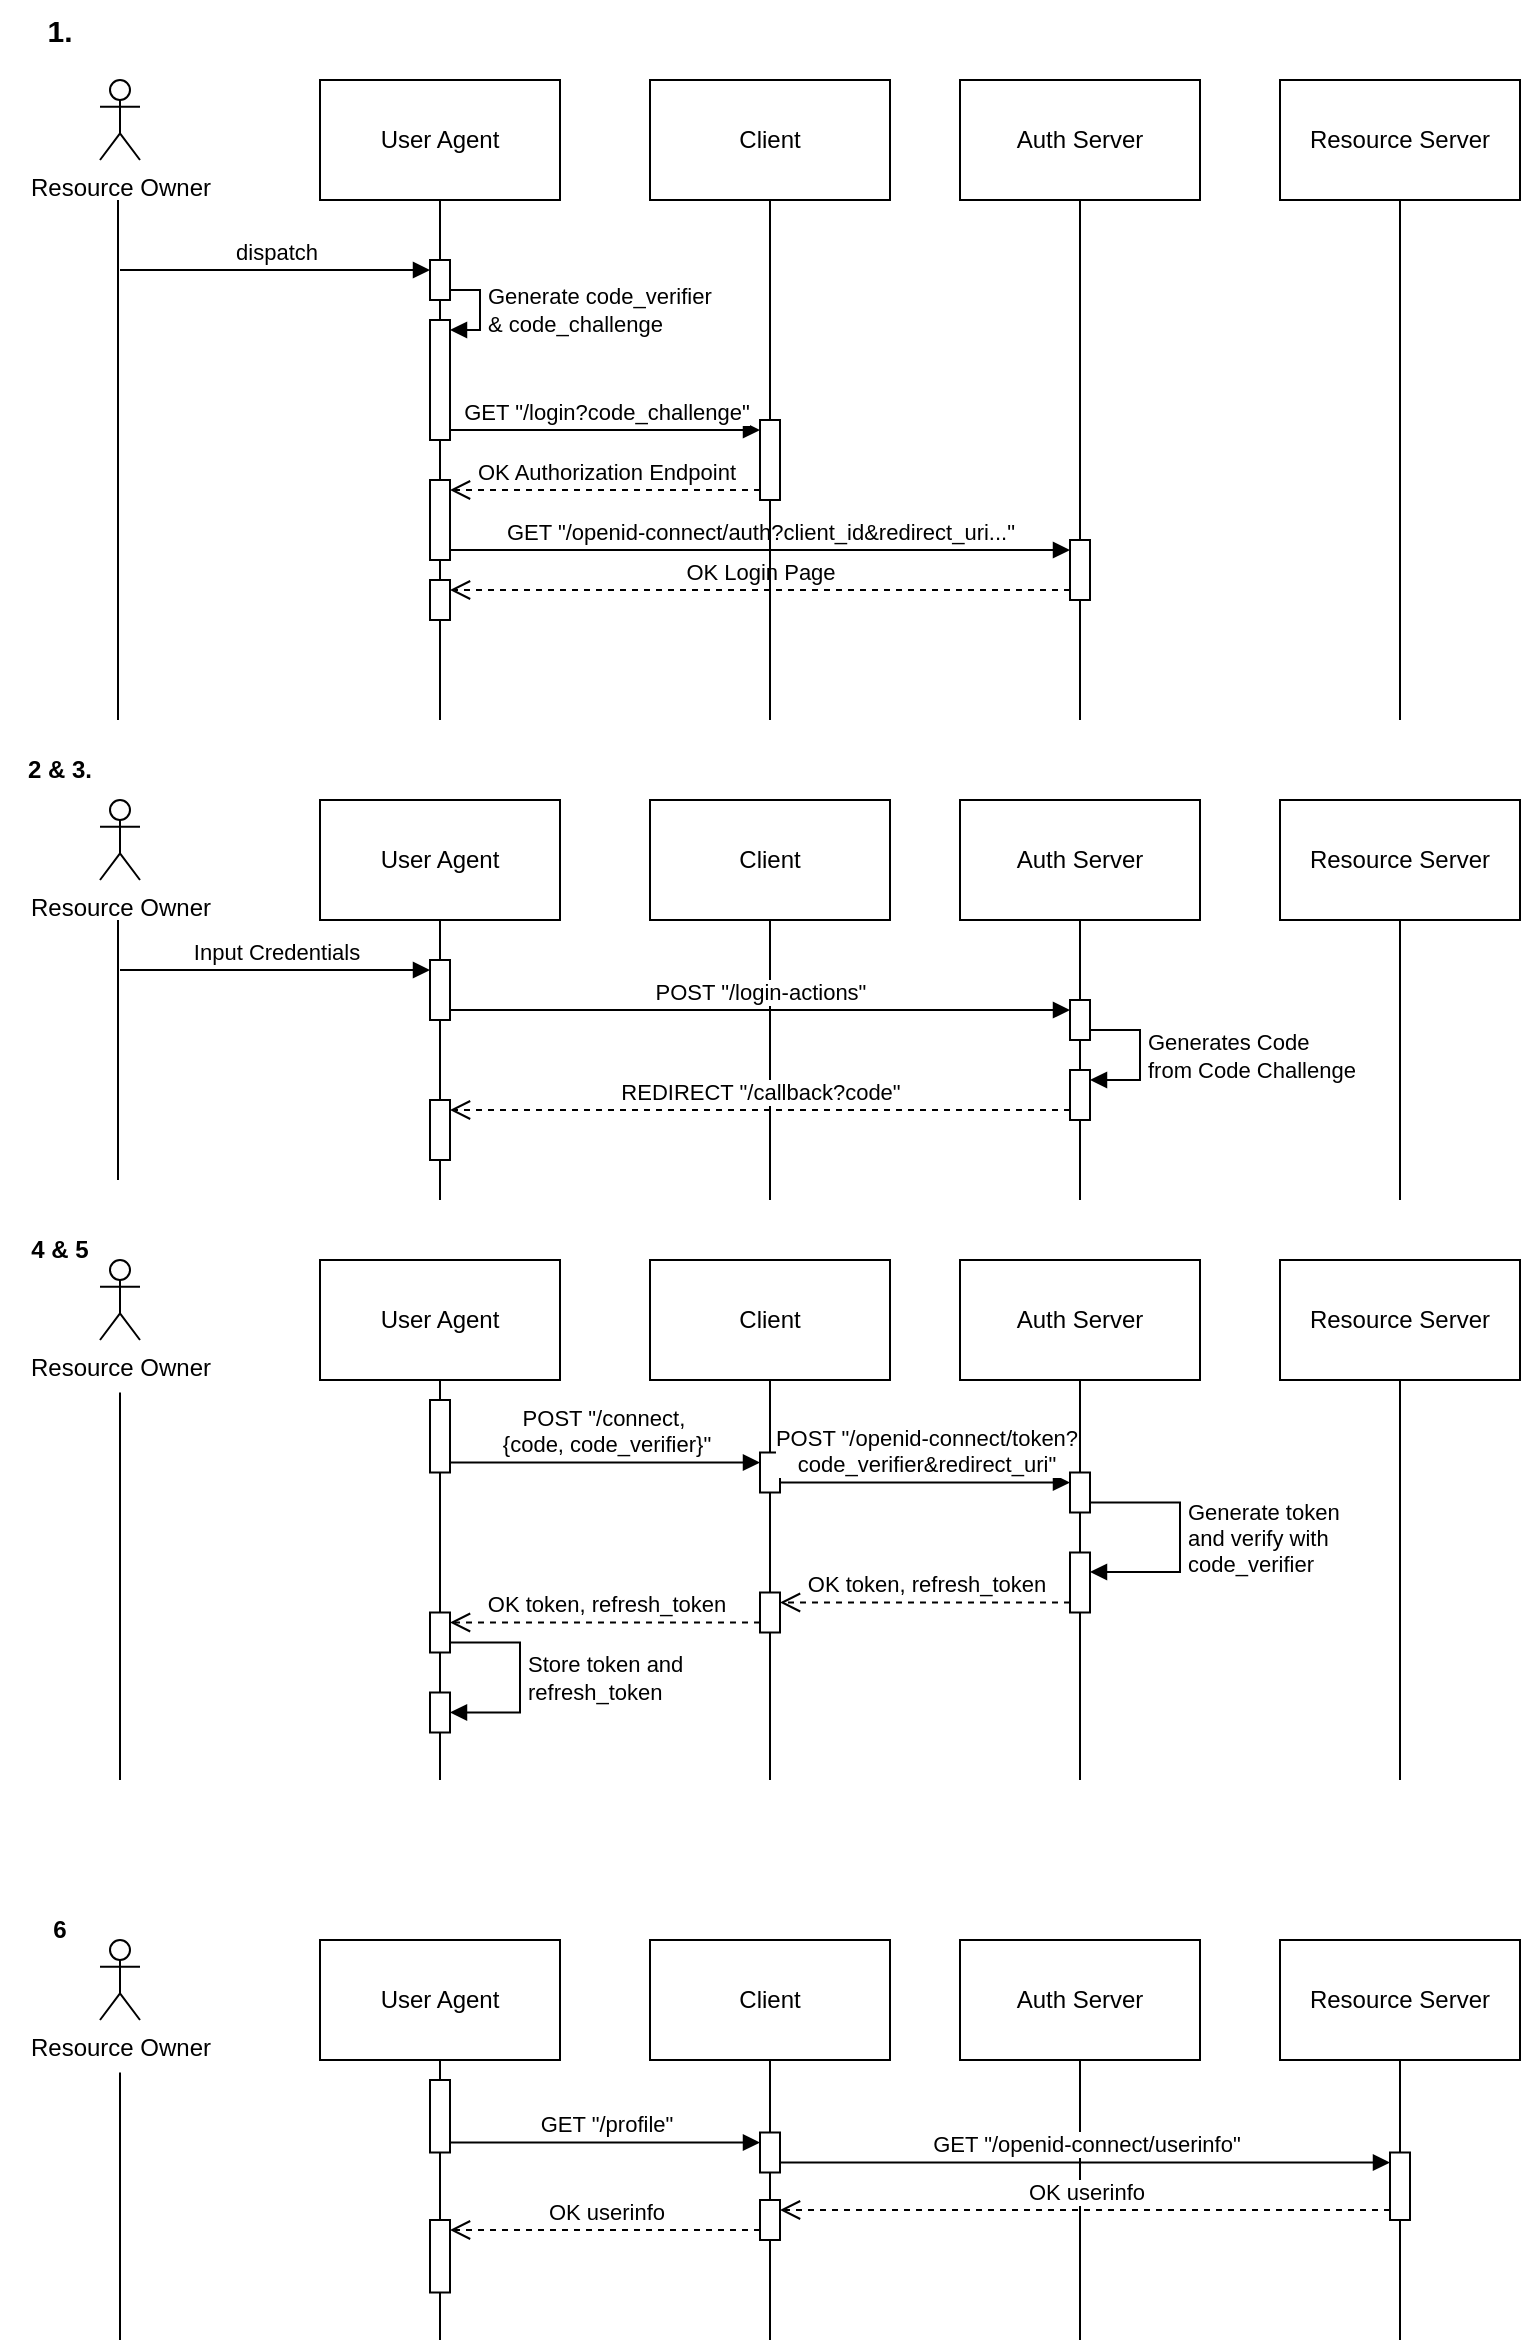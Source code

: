 <mxfile version="24.6.4" type="device">
  <diagram name="Page-1" id="4U2lWu9b1NIufgimmCVh">
    <mxGraphModel dx="454" dy="711" grid="1" gridSize="10" guides="1" tooltips="1" connect="1" arrows="1" fold="1" page="1" pageScale="1" pageWidth="850" pageHeight="1100" math="0" shadow="0">
      <root>
        <mxCell id="0" />
        <mxCell id="1" parent="0" />
        <mxCell id="hHbTxy1jI1l-UyztQn6d-1" value="User Agent" style="rounded=0;whiteSpace=wrap;html=1;" vertex="1" parent="1">
          <mxGeometry x="1040" y="160" width="120" height="60" as="geometry" />
        </mxCell>
        <mxCell id="hHbTxy1jI1l-UyztQn6d-2" value="Client" style="rounded=0;whiteSpace=wrap;html=1;" vertex="1" parent="1">
          <mxGeometry x="1205" y="160" width="120" height="60" as="geometry" />
        </mxCell>
        <mxCell id="hHbTxy1jI1l-UyztQn6d-3" value="Auth Server" style="rounded=0;whiteSpace=wrap;html=1;" vertex="1" parent="1">
          <mxGeometry x="1360" y="160" width="120" height="60" as="geometry" />
        </mxCell>
        <mxCell id="hHbTxy1jI1l-UyztQn6d-4" value="Resource Server" style="rounded=0;whiteSpace=wrap;html=1;" vertex="1" parent="1">
          <mxGeometry x="1520" y="160" width="120" height="60" as="geometry" />
        </mxCell>
        <mxCell id="hHbTxy1jI1l-UyztQn6d-6" value="Resource Owner" style="shape=umlActor;verticalLabelPosition=bottom;verticalAlign=top;html=1;outlineConnect=0;" vertex="1" parent="1">
          <mxGeometry x="930" y="160" width="20" height="40" as="geometry" />
        </mxCell>
        <mxCell id="hHbTxy1jI1l-UyztQn6d-10" style="rounded=0;orthogonalLoop=1;jettySize=auto;html=1;endArrow=none;endFill=0;" edge="1" parent="1">
          <mxGeometry relative="1" as="geometry">
            <mxPoint x="939" y="480" as="targetPoint" />
            <mxPoint x="939" y="220" as="sourcePoint" />
          </mxGeometry>
        </mxCell>
        <mxCell id="hHbTxy1jI1l-UyztQn6d-11" style="rounded=0;orthogonalLoop=1;jettySize=auto;html=1;endArrow=none;endFill=0;" edge="1" parent="1" source="hHbTxy1jI1l-UyztQn6d-46">
          <mxGeometry relative="1" as="geometry">
            <mxPoint x="1100" y="480" as="targetPoint" />
            <mxPoint x="1100" y="680" as="sourcePoint" />
          </mxGeometry>
        </mxCell>
        <mxCell id="hHbTxy1jI1l-UyztQn6d-14" style="rounded=0;orthogonalLoop=1;jettySize=auto;html=1;endArrow=none;endFill=0;exitX=0.5;exitY=1;exitDx=0;exitDy=0;" edge="1" parent="1" source="hHbTxy1jI1l-UyztQn6d-4">
          <mxGeometry relative="1" as="geometry">
            <mxPoint x="1580" y="480" as="targetPoint" />
            <mxPoint x="1579.38" y="240" as="sourcePoint" />
          </mxGeometry>
        </mxCell>
        <mxCell id="hHbTxy1jI1l-UyztQn6d-16" value="dispatch" style="html=1;verticalAlign=bottom;endArrow=block;curved=0;rounded=0;entryX=0;entryY=0;entryDx=0;entryDy=5;" edge="1" target="hHbTxy1jI1l-UyztQn6d-15" parent="1">
          <mxGeometry relative="1" as="geometry">
            <mxPoint x="940" y="255" as="sourcePoint" />
          </mxGeometry>
        </mxCell>
        <mxCell id="hHbTxy1jI1l-UyztQn6d-19" value="" style="rounded=0;orthogonalLoop=1;jettySize=auto;html=1;endArrow=none;endFill=0;exitX=0.5;exitY=1;exitDx=0;exitDy=0;" edge="1" parent="1" source="hHbTxy1jI1l-UyztQn6d-1" target="hHbTxy1jI1l-UyztQn6d-15">
          <mxGeometry relative="1" as="geometry">
            <mxPoint x="1099.38" y="850" as="targetPoint" />
            <mxPoint x="1100" y="220" as="sourcePoint" />
          </mxGeometry>
        </mxCell>
        <mxCell id="hHbTxy1jI1l-UyztQn6d-15" value="" style="html=1;points=[[0,0,0,0,5],[0,1,0,0,-5],[1,0,0,0,5],[1,1,0,0,-5]];perimeter=orthogonalPerimeter;outlineConnect=0;targetShapes=umlLifeline;portConstraint=eastwest;newEdgeStyle={&quot;curved&quot;:0,&quot;rounded&quot;:0};" vertex="1" parent="1">
          <mxGeometry x="1095" y="250" width="10" height="20" as="geometry" />
        </mxCell>
        <mxCell id="hHbTxy1jI1l-UyztQn6d-24" value="&lt;div&gt;Generate code_verifier&amp;nbsp;&lt;/div&gt;&lt;div&gt;&amp;amp; code_challenge&lt;br&gt;&lt;/div&gt;" style="html=1;align=left;spacingLeft=2;endArrow=block;rounded=0;edgeStyle=orthogonalEdgeStyle;curved=0;rounded=0;exitX=1;exitY=1;exitDx=0;exitDy=-5;exitPerimeter=0;entryX=1;entryY=0;entryDx=0;entryDy=5;entryPerimeter=0;" edge="1" target="hHbTxy1jI1l-UyztQn6d-23" parent="1" source="hHbTxy1jI1l-UyztQn6d-15">
          <mxGeometry relative="1" as="geometry">
            <mxPoint x="1100" y="280" as="sourcePoint" />
            <Array as="points">
              <mxPoint x="1120" y="265" />
              <mxPoint x="1120" y="285" />
            </Array>
          </mxGeometry>
        </mxCell>
        <mxCell id="hHbTxy1jI1l-UyztQn6d-25" value="" style="rounded=0;orthogonalLoop=1;jettySize=auto;html=1;endArrow=none;endFill=0;exitX=0.5;exitY=1;exitDx=0;exitDy=0;" edge="1" parent="1" source="hHbTxy1jI1l-UyztQn6d-15" target="hHbTxy1jI1l-UyztQn6d-23">
          <mxGeometry relative="1" as="geometry">
            <mxPoint x="1099.38" y="850" as="targetPoint" />
            <mxPoint x="1100" y="270" as="sourcePoint" />
          </mxGeometry>
        </mxCell>
        <mxCell id="hHbTxy1jI1l-UyztQn6d-23" value="" style="html=1;points=[[0,0,0,0,5],[0,1,0,0,-5],[1,0,0,0,5],[1,1,0,0,-5]];perimeter=orthogonalPerimeter;outlineConnect=0;targetShapes=umlLifeline;portConstraint=eastwest;newEdgeStyle={&quot;curved&quot;:0,&quot;rounded&quot;:0};" vertex="1" parent="1">
          <mxGeometry x="1095" y="280" width="10" height="60" as="geometry" />
        </mxCell>
        <mxCell id="hHbTxy1jI1l-UyztQn6d-27" value="GET &quot;/login?code_challenge&quot;" style="html=1;verticalAlign=bottom;endArrow=block;curved=0;rounded=0;entryX=0;entryY=0;entryDx=0;entryDy=5;" edge="1" target="hHbTxy1jI1l-UyztQn6d-26" parent="1" source="hHbTxy1jI1l-UyztQn6d-23">
          <mxGeometry relative="1" as="geometry">
            <mxPoint x="1105" y="335" as="sourcePoint" />
          </mxGeometry>
        </mxCell>
        <mxCell id="hHbTxy1jI1l-UyztQn6d-28" value="OK Authorization Endpoint" style="html=1;verticalAlign=bottom;endArrow=open;dashed=1;endSize=8;curved=0;rounded=0;exitX=0;exitY=1;exitDx=0;exitDy=-5;entryX=1;entryY=0;entryDx=0;entryDy=5;entryPerimeter=0;exitPerimeter=0;" edge="1" source="hHbTxy1jI1l-UyztQn6d-26" parent="1" target="hHbTxy1jI1l-UyztQn6d-34">
          <mxGeometry relative="1" as="geometry">
            <mxPoint x="1105" y="370" as="targetPoint" />
            <mxPoint x="1260.0" y="370" as="sourcePoint" />
          </mxGeometry>
        </mxCell>
        <mxCell id="hHbTxy1jI1l-UyztQn6d-29" value="" style="rounded=0;orthogonalLoop=1;jettySize=auto;html=1;endArrow=none;endFill=0;exitX=0.5;exitY=1;exitDx=0;exitDy=0;" edge="1" parent="1" source="hHbTxy1jI1l-UyztQn6d-2" target="hHbTxy1jI1l-UyztQn6d-26">
          <mxGeometry relative="1" as="geometry">
            <mxPoint x="1264.38" y="850" as="targetPoint" />
            <mxPoint x="1265" y="220" as="sourcePoint" />
          </mxGeometry>
        </mxCell>
        <mxCell id="hHbTxy1jI1l-UyztQn6d-26" value="" style="html=1;points=[[0,0,0,0,5],[0,1,0,0,-5],[1,0,0,0,5],[1,1,0,0,-5]];perimeter=orthogonalPerimeter;outlineConnect=0;targetShapes=umlLifeline;portConstraint=eastwest;newEdgeStyle={&quot;curved&quot;:0,&quot;rounded&quot;:0};" vertex="1" parent="1">
          <mxGeometry x="1260" y="330" width="10" height="40" as="geometry" />
        </mxCell>
        <mxCell id="hHbTxy1jI1l-UyztQn6d-37" value="" style="rounded=0;orthogonalLoop=1;jettySize=auto;html=1;endArrow=none;endFill=0;exitX=0.5;exitY=1;exitDx=0;exitDy=0;" edge="1" parent="1" source="hHbTxy1jI1l-UyztQn6d-23" target="hHbTxy1jI1l-UyztQn6d-34">
          <mxGeometry relative="1" as="geometry">
            <mxPoint x="1099.38" y="850" as="targetPoint" />
            <mxPoint x="1100" y="320" as="sourcePoint" />
          </mxGeometry>
        </mxCell>
        <mxCell id="hHbTxy1jI1l-UyztQn6d-34" value="" style="html=1;points=[[0,0,0,0,5],[0,1,0,0,-5],[1,0,0,0,5],[1,1,0,0,-5]];perimeter=orthogonalPerimeter;outlineConnect=0;targetShapes=umlLifeline;portConstraint=eastwest;newEdgeStyle={&quot;curved&quot;:0,&quot;rounded&quot;:0};" vertex="1" parent="1">
          <mxGeometry x="1095" y="360" width="10" height="40" as="geometry" />
        </mxCell>
        <mxCell id="hHbTxy1jI1l-UyztQn6d-41" value="GET &quot;/openid-connect/auth?client_id&amp;amp;redirect_uri...&quot;" style="html=1;verticalAlign=bottom;endArrow=block;curved=0;rounded=0;entryX=0;entryY=0;entryDx=0;entryDy=5;exitX=1;exitY=1;exitDx=0;exitDy=-5;exitPerimeter=0;" edge="1" target="hHbTxy1jI1l-UyztQn6d-40" parent="1" source="hHbTxy1jI1l-UyztQn6d-34">
          <mxGeometry relative="1" as="geometry">
            <mxPoint x="1350" y="395" as="sourcePoint" />
          </mxGeometry>
        </mxCell>
        <mxCell id="hHbTxy1jI1l-UyztQn6d-42" value="OK Login Page" style="html=1;verticalAlign=bottom;endArrow=open;dashed=1;endSize=8;curved=0;rounded=0;exitX=0;exitY=1;exitDx=0;exitDy=-5;entryX=1;entryY=0;entryDx=0;entryDy=5;entryPerimeter=0;labelBorderColor=none;labelBackgroundColor=#FFFFFF;" edge="1" source="hHbTxy1jI1l-UyztQn6d-40" parent="1" target="hHbTxy1jI1l-UyztQn6d-46">
          <mxGeometry relative="1" as="geometry">
            <mxPoint x="1120" y="415" as="targetPoint" />
          </mxGeometry>
        </mxCell>
        <mxCell id="hHbTxy1jI1l-UyztQn6d-43" value="" style="rounded=0;orthogonalLoop=1;jettySize=auto;html=1;endArrow=none;endFill=0;exitX=0.5;exitY=1;exitDx=0;exitDy=0;" edge="1" parent="1" source="hHbTxy1jI1l-UyztQn6d-3" target="hHbTxy1jI1l-UyztQn6d-40">
          <mxGeometry relative="1" as="geometry">
            <mxPoint x="1419.38" y="850" as="targetPoint" />
            <mxPoint x="1420" y="220" as="sourcePoint" />
          </mxGeometry>
        </mxCell>
        <mxCell id="hHbTxy1jI1l-UyztQn6d-40" value="" style="html=1;points=[[0,0,0,0,5],[0,1,0,0,-5],[1,0,0,0,5],[1,1,0,0,-5]];perimeter=orthogonalPerimeter;outlineConnect=0;targetShapes=umlLifeline;portConstraint=eastwest;newEdgeStyle={&quot;curved&quot;:0,&quot;rounded&quot;:0};" vertex="1" parent="1">
          <mxGeometry x="1415" y="390" width="10" height="30" as="geometry" />
        </mxCell>
        <mxCell id="hHbTxy1jI1l-UyztQn6d-47" value="" style="rounded=0;orthogonalLoop=1;jettySize=auto;html=1;endArrow=none;endFill=0;exitX=0.5;exitY=1;exitDx=0;exitDy=0;" edge="1" parent="1" source="hHbTxy1jI1l-UyztQn6d-34" target="hHbTxy1jI1l-UyztQn6d-46">
          <mxGeometry relative="1" as="geometry">
            <mxPoint x="1099.38" y="850" as="targetPoint" />
            <mxPoint x="1100" y="400" as="sourcePoint" />
          </mxGeometry>
        </mxCell>
        <mxCell id="hHbTxy1jI1l-UyztQn6d-46" value="" style="html=1;points=[[0,0,0,0,5],[0,1,0,0,-5],[1,0,0,0,5],[1,1,0,0,-5]];perimeter=orthogonalPerimeter;outlineConnect=0;targetShapes=umlLifeline;portConstraint=eastwest;newEdgeStyle={&quot;curved&quot;:0,&quot;rounded&quot;:0};" vertex="1" parent="1">
          <mxGeometry x="1095" y="410" width="10" height="20" as="geometry" />
        </mxCell>
        <mxCell id="hHbTxy1jI1l-UyztQn6d-50" value="User Agent" style="rounded=0;whiteSpace=wrap;html=1;" vertex="1" parent="1">
          <mxGeometry x="1040" y="520" width="120" height="60" as="geometry" />
        </mxCell>
        <mxCell id="hHbTxy1jI1l-UyztQn6d-51" value="Client" style="rounded=0;whiteSpace=wrap;html=1;" vertex="1" parent="1">
          <mxGeometry x="1205" y="520" width="120" height="60" as="geometry" />
        </mxCell>
        <mxCell id="hHbTxy1jI1l-UyztQn6d-52" value="Auth Server" style="rounded=0;whiteSpace=wrap;html=1;" vertex="1" parent="1">
          <mxGeometry x="1360" y="520" width="120" height="60" as="geometry" />
        </mxCell>
        <mxCell id="hHbTxy1jI1l-UyztQn6d-53" value="Resource Server" style="rounded=0;whiteSpace=wrap;html=1;" vertex="1" parent="1">
          <mxGeometry x="1520" y="520" width="120" height="60" as="geometry" />
        </mxCell>
        <mxCell id="hHbTxy1jI1l-UyztQn6d-54" value="Resource Owner" style="shape=umlActor;verticalLabelPosition=bottom;verticalAlign=top;html=1;outlineConnect=0;" vertex="1" parent="1">
          <mxGeometry x="930" y="520" width="20" height="40" as="geometry" />
        </mxCell>
        <mxCell id="hHbTxy1jI1l-UyztQn6d-55" style="rounded=0;orthogonalLoop=1;jettySize=auto;html=1;endArrow=none;endFill=0;" edge="1" parent="1">
          <mxGeometry relative="1" as="geometry">
            <mxPoint x="939" y="710" as="targetPoint" />
            <mxPoint x="939" y="580" as="sourcePoint" />
          </mxGeometry>
        </mxCell>
        <mxCell id="hHbTxy1jI1l-UyztQn6d-59" style="rounded=0;orthogonalLoop=1;jettySize=auto;html=1;endArrow=none;endFill=0;exitX=0.5;exitY=1;exitDx=0;exitDy=0;" edge="1" source="hHbTxy1jI1l-UyztQn6d-53" parent="1">
          <mxGeometry relative="1" as="geometry">
            <mxPoint x="1580" y="720" as="targetPoint" />
            <mxPoint x="1579.38" y="600" as="sourcePoint" />
          </mxGeometry>
        </mxCell>
        <mxCell id="hHbTxy1jI1l-UyztQn6d-61" value="" style="rounded=0;orthogonalLoop=1;jettySize=auto;html=1;endArrow=none;endFill=0;exitX=0.5;exitY=1;exitDx=0;exitDy=0;" edge="1" source="hHbTxy1jI1l-UyztQn6d-93" parent="1">
          <mxGeometry relative="1" as="geometry">
            <mxPoint x="1100" y="720" as="targetPoint" />
            <mxPoint x="1100" y="580" as="sourcePoint" />
          </mxGeometry>
        </mxCell>
        <mxCell id="hHbTxy1jI1l-UyztQn6d-68" value="" style="rounded=0;orthogonalLoop=1;jettySize=auto;html=1;endArrow=none;endFill=0;exitX=0.5;exitY=1;exitDx=0;exitDy=0;" edge="1" source="hHbTxy1jI1l-UyztQn6d-51" parent="1">
          <mxGeometry relative="1" as="geometry">
            <mxPoint x="1265" y="720" as="targetPoint" />
            <mxPoint x="1265" y="720" as="sourcePoint" />
          </mxGeometry>
        </mxCell>
        <mxCell id="hHbTxy1jI1l-UyztQn6d-76" value="" style="rounded=0;orthogonalLoop=1;jettySize=auto;html=1;endArrow=none;endFill=0;exitX=0.5;exitY=1;exitDx=0;exitDy=0;" edge="1" source="hHbTxy1jI1l-UyztQn6d-89" parent="1">
          <mxGeometry relative="1" as="geometry">
            <mxPoint x="1420" y="720" as="targetPoint" />
            <mxPoint x="1420" y="580" as="sourcePoint" />
          </mxGeometry>
        </mxCell>
        <mxCell id="hHbTxy1jI1l-UyztQn6d-82" value="Input Credentials" style="html=1;verticalAlign=bottom;endArrow=block;curved=0;rounded=0;entryX=0;entryY=0;entryDx=0;entryDy=5;" edge="1" target="hHbTxy1jI1l-UyztQn6d-81" parent="1">
          <mxGeometry relative="1" as="geometry">
            <mxPoint x="940" y="605" as="sourcePoint" />
          </mxGeometry>
        </mxCell>
        <mxCell id="hHbTxy1jI1l-UyztQn6d-84" value="" style="rounded=0;orthogonalLoop=1;jettySize=auto;html=1;endArrow=none;endFill=0;exitX=0.5;exitY=1;exitDx=0;exitDy=0;" edge="1" parent="1" source="hHbTxy1jI1l-UyztQn6d-50" target="hHbTxy1jI1l-UyztQn6d-81">
          <mxGeometry relative="1" as="geometry">
            <mxPoint x="1100" y="840" as="targetPoint" />
            <mxPoint x="1100" y="580" as="sourcePoint" />
          </mxGeometry>
        </mxCell>
        <mxCell id="hHbTxy1jI1l-UyztQn6d-86" value="POST &quot;/login-actions&quot;" style="html=1;verticalAlign=bottom;endArrow=block;curved=0;rounded=0;entryX=0;entryY=0;entryDx=0;entryDy=5;exitX=1;exitY=1;exitDx=0;exitDy=-5;exitPerimeter=0;" edge="1" target="hHbTxy1jI1l-UyztQn6d-85" parent="1" source="hHbTxy1jI1l-UyztQn6d-81">
          <mxGeometry relative="1" as="geometry">
            <mxPoint x="1345" y="630" as="sourcePoint" />
          </mxGeometry>
        </mxCell>
        <mxCell id="hHbTxy1jI1l-UyztQn6d-88" value="" style="rounded=0;orthogonalLoop=1;jettySize=auto;html=1;endArrow=none;endFill=0;exitX=0.5;exitY=1;exitDx=0;exitDy=0;" edge="1" parent="1" source="hHbTxy1jI1l-UyztQn6d-52" target="hHbTxy1jI1l-UyztQn6d-85">
          <mxGeometry relative="1" as="geometry">
            <mxPoint x="1420" y="840" as="targetPoint" />
            <mxPoint x="1420" y="580" as="sourcePoint" />
          </mxGeometry>
        </mxCell>
        <mxCell id="hHbTxy1jI1l-UyztQn6d-85" value="" style="html=1;points=[[0,0,0,0,5],[0,1,0,0,-5],[1,0,0,0,5],[1,1,0,0,-5]];perimeter=orthogonalPerimeter;outlineConnect=0;targetShapes=umlLifeline;portConstraint=eastwest;newEdgeStyle={&quot;curved&quot;:0,&quot;rounded&quot;:0};" vertex="1" parent="1">
          <mxGeometry x="1415" y="620" width="10" height="20" as="geometry" />
        </mxCell>
        <mxCell id="hHbTxy1jI1l-UyztQn6d-90" value="&lt;div&gt;Generates Code&amp;nbsp;&lt;/div&gt;&lt;div&gt;from Code Challenge&lt;/div&gt;" style="html=1;align=left;spacingLeft=2;endArrow=block;rounded=0;edgeStyle=orthogonalEdgeStyle;curved=0;rounded=0;entryX=1;entryY=0;entryDx=0;entryDy=5;entryPerimeter=0;exitX=1;exitY=1;exitDx=0;exitDy=-5;exitPerimeter=0;" edge="1" target="hHbTxy1jI1l-UyztQn6d-89" parent="1" source="hHbTxy1jI1l-UyztQn6d-85">
          <mxGeometry relative="1" as="geometry">
            <mxPoint x="1420" y="635" as="sourcePoint" />
            <Array as="points">
              <mxPoint x="1450" y="635" />
              <mxPoint x="1450" y="660" />
              <mxPoint x="1425" y="660" />
            </Array>
          </mxGeometry>
        </mxCell>
        <mxCell id="hHbTxy1jI1l-UyztQn6d-91" value="" style="rounded=0;orthogonalLoop=1;jettySize=auto;html=1;endArrow=none;endFill=0;exitX=0.5;exitY=1;exitDx=0;exitDy=0;" edge="1" parent="1" source="hHbTxy1jI1l-UyztQn6d-85" target="hHbTxy1jI1l-UyztQn6d-89">
          <mxGeometry relative="1" as="geometry">
            <mxPoint x="1420" y="840" as="targetPoint" />
            <mxPoint x="1420" y="640" as="sourcePoint" />
          </mxGeometry>
        </mxCell>
        <mxCell id="hHbTxy1jI1l-UyztQn6d-89" value="" style="html=1;points=[[0,0,0,0,5],[0,1,0,0,-5],[1,0,0,0,5],[1,1,0,0,-5]];perimeter=orthogonalPerimeter;outlineConnect=0;targetShapes=umlLifeline;portConstraint=eastwest;newEdgeStyle={&quot;curved&quot;:0,&quot;rounded&quot;:0};" vertex="1" parent="1">
          <mxGeometry x="1415" y="655" width="10" height="25" as="geometry" />
        </mxCell>
        <mxCell id="hHbTxy1jI1l-UyztQn6d-92" value="REDIRECT &quot;/callback?code&quot; " style="html=1;verticalAlign=bottom;endArrow=open;dashed=1;endSize=8;curved=0;rounded=0;entryX=1;entryY=0;entryDx=0;entryDy=5;entryPerimeter=0;exitX=0;exitY=1;exitDx=0;exitDy=-5;exitPerimeter=0;" edge="1" parent="1" source="hHbTxy1jI1l-UyztQn6d-89" target="hHbTxy1jI1l-UyztQn6d-93">
          <mxGeometry relative="1" as="geometry">
            <mxPoint x="1415" y="680" as="sourcePoint" />
            <mxPoint x="1335" y="680" as="targetPoint" />
          </mxGeometry>
        </mxCell>
        <mxCell id="hHbTxy1jI1l-UyztQn6d-94" value="" style="rounded=0;orthogonalLoop=1;jettySize=auto;html=1;endArrow=none;endFill=0;exitX=0.5;exitY=1;exitDx=0;exitDy=0;" edge="1" parent="1" source="hHbTxy1jI1l-UyztQn6d-81" target="hHbTxy1jI1l-UyztQn6d-93">
          <mxGeometry relative="1" as="geometry">
            <mxPoint x="1100" y="840" as="targetPoint" />
            <mxPoint x="1100" y="630" as="sourcePoint" />
          </mxGeometry>
        </mxCell>
        <mxCell id="hHbTxy1jI1l-UyztQn6d-95" value="" style="rounded=0;orthogonalLoop=1;jettySize=auto;html=1;endArrow=none;endFill=0;exitX=0.5;exitY=1;exitDx=0;exitDy=0;" edge="1" parent="1" source="hHbTxy1jI1l-UyztQn6d-81" target="hHbTxy1jI1l-UyztQn6d-93">
          <mxGeometry relative="1" as="geometry">
            <mxPoint x="1100" y="720" as="targetPoint" />
            <mxPoint x="1100" y="580" as="sourcePoint" />
          </mxGeometry>
        </mxCell>
        <mxCell id="hHbTxy1jI1l-UyztQn6d-93" value="" style="html=1;points=[[0,0,0,0,5],[0,1,0,0,-5],[1,0,0,0,5],[1,1,0,0,-5]];perimeter=orthogonalPerimeter;outlineConnect=0;targetShapes=umlLifeline;portConstraint=eastwest;newEdgeStyle={&quot;curved&quot;:0,&quot;rounded&quot;:0};" vertex="1" parent="1">
          <mxGeometry x="1095" y="670" width="10" height="30" as="geometry" />
        </mxCell>
        <mxCell id="hHbTxy1jI1l-UyztQn6d-96" value="" style="rounded=0;orthogonalLoop=1;jettySize=auto;html=1;endArrow=none;endFill=0;exitX=0.5;exitY=1;exitDx=0;exitDy=0;" edge="1" parent="1" target="hHbTxy1jI1l-UyztQn6d-81">
          <mxGeometry relative="1" as="geometry">
            <mxPoint x="1100" y="670" as="targetPoint" />
            <mxPoint x="1100" y="580" as="sourcePoint" />
          </mxGeometry>
        </mxCell>
        <mxCell id="hHbTxy1jI1l-UyztQn6d-81" value="" style="html=1;points=[[0,0,0,0,5],[0,1,0,0,-5],[1,0,0,0,5],[1,1,0,0,-5]];perimeter=orthogonalPerimeter;outlineConnect=0;targetShapes=umlLifeline;portConstraint=eastwest;newEdgeStyle={&quot;curved&quot;:0,&quot;rounded&quot;:0};" vertex="1" parent="1">
          <mxGeometry x="1095" y="600" width="10" height="30" as="geometry" />
        </mxCell>
        <mxCell id="hHbTxy1jI1l-UyztQn6d-97" value="User Agent" style="rounded=0;whiteSpace=wrap;html=1;" vertex="1" parent="1">
          <mxGeometry x="1040" y="750" width="120" height="60" as="geometry" />
        </mxCell>
        <mxCell id="hHbTxy1jI1l-UyztQn6d-98" value="Client" style="rounded=0;whiteSpace=wrap;html=1;" vertex="1" parent="1">
          <mxGeometry x="1205" y="750" width="120" height="60" as="geometry" />
        </mxCell>
        <mxCell id="hHbTxy1jI1l-UyztQn6d-99" value="Auth Server" style="rounded=0;whiteSpace=wrap;html=1;" vertex="1" parent="1">
          <mxGeometry x="1360" y="750" width="120" height="60" as="geometry" />
        </mxCell>
        <mxCell id="hHbTxy1jI1l-UyztQn6d-100" value="Resource Server" style="rounded=0;whiteSpace=wrap;html=1;" vertex="1" parent="1">
          <mxGeometry x="1520" y="750" width="120" height="60" as="geometry" />
        </mxCell>
        <mxCell id="hHbTxy1jI1l-UyztQn6d-101" value="Resource Owner" style="shape=umlActor;verticalLabelPosition=bottom;verticalAlign=top;html=1;outlineConnect=0;" vertex="1" parent="1">
          <mxGeometry x="930" y="750" width="20" height="40" as="geometry" />
        </mxCell>
        <mxCell id="hHbTxy1jI1l-UyztQn6d-105" style="rounded=0;orthogonalLoop=1;jettySize=auto;html=1;endArrow=none;endFill=0;exitX=0.5;exitY=1;exitDx=0;exitDy=0;" edge="1" parent="1" source="hHbTxy1jI1l-UyztQn6d-100">
          <mxGeometry relative="1" as="geometry">
            <mxPoint x="1580" y="1010" as="targetPoint" />
            <mxPoint x="1581" y="826.25" as="sourcePoint" />
          </mxGeometry>
        </mxCell>
        <mxCell id="hHbTxy1jI1l-UyztQn6d-109" style="rounded=0;orthogonalLoop=1;jettySize=auto;html=1;endArrow=none;endFill=0;" edge="1" parent="1">
          <mxGeometry relative="1" as="geometry">
            <mxPoint x="940" y="1010" as="targetPoint" />
            <mxPoint x="940" y="816.25" as="sourcePoint" />
          </mxGeometry>
        </mxCell>
        <mxCell id="hHbTxy1jI1l-UyztQn6d-111" value="&lt;div&gt;POST &quot;/connect,&amp;nbsp;&lt;/div&gt;&lt;div&gt;{code, code_verifier}&quot;&lt;/div&gt;" style="html=1;verticalAlign=bottom;endArrow=block;curved=0;rounded=0;entryX=0;entryY=0;entryDx=0;entryDy=5;exitX=1;exitY=1;exitDx=0;exitDy=-5;exitPerimeter=0;" edge="1" target="hHbTxy1jI1l-UyztQn6d-110" parent="1" source="hHbTxy1jI1l-UyztQn6d-197">
          <mxGeometry relative="1" as="geometry">
            <mxPoint x="1100" y="851.25" as="sourcePoint" />
          </mxGeometry>
        </mxCell>
        <mxCell id="hHbTxy1jI1l-UyztQn6d-113" value="" style="rounded=0;orthogonalLoop=1;jettySize=auto;html=1;endArrow=none;endFill=0;exitX=0.5;exitY=1;exitDx=0;exitDy=0;" edge="1" parent="1" source="hHbTxy1jI1l-UyztQn6d-98" target="hHbTxy1jI1l-UyztQn6d-110">
          <mxGeometry relative="1" as="geometry">
            <mxPoint x="1265" y="976.25" as="targetPoint" />
            <mxPoint x="1265" y="810.25" as="sourcePoint" />
          </mxGeometry>
        </mxCell>
        <mxCell id="hHbTxy1jI1l-UyztQn6d-110" value="" style="html=1;points=[[0,0,0,0,5],[0,1,0,0,-5],[1,0,0,0,5],[1,1,0,0,-5]];perimeter=orthogonalPerimeter;outlineConnect=0;targetShapes=umlLifeline;portConstraint=eastwest;newEdgeStyle={&quot;curved&quot;:0,&quot;rounded&quot;:0};" vertex="1" parent="1">
          <mxGeometry x="1260" y="846.25" width="10" height="20" as="geometry" />
        </mxCell>
        <mxCell id="hHbTxy1jI1l-UyztQn6d-115" value="&lt;div&gt;POST &quot;/openid-connect/token?&lt;/div&gt;&lt;div&gt;code_verifier&amp;amp;redirect_uri&quot;&lt;/div&gt;" style="html=1;verticalAlign=bottom;endArrow=block;curved=0;rounded=0;entryX=0;entryY=0;entryDx=0;entryDy=5;exitX=1;exitY=1;exitDx=0;exitDy=-5;exitPerimeter=0;" edge="1" target="hHbTxy1jI1l-UyztQn6d-114" parent="1" source="hHbTxy1jI1l-UyztQn6d-110">
          <mxGeometry relative="1" as="geometry">
            <mxPoint x="1300" y="861.25" as="sourcePoint" />
          </mxGeometry>
        </mxCell>
        <mxCell id="hHbTxy1jI1l-UyztQn6d-117" value="" style="rounded=0;orthogonalLoop=1;jettySize=auto;html=1;endArrow=none;endFill=0;exitX=0.5;exitY=1;exitDx=0;exitDy=0;" edge="1" parent="1" source="hHbTxy1jI1l-UyztQn6d-99" target="hHbTxy1jI1l-UyztQn6d-114">
          <mxGeometry relative="1" as="geometry">
            <mxPoint x="1420" y="986.25" as="targetPoint" />
            <mxPoint x="1420" y="810.25" as="sourcePoint" />
          </mxGeometry>
        </mxCell>
        <mxCell id="hHbTxy1jI1l-UyztQn6d-114" value="" style="html=1;points=[[0,0,0,0,5],[0,1,0,0,-5],[1,0,0,0,5],[1,1,0,0,-5]];perimeter=orthogonalPerimeter;outlineConnect=0;targetShapes=umlLifeline;portConstraint=eastwest;newEdgeStyle={&quot;curved&quot;:0,&quot;rounded&quot;:0};" vertex="1" parent="1">
          <mxGeometry x="1415" y="856.25" width="10" height="20" as="geometry" />
        </mxCell>
        <mxCell id="hHbTxy1jI1l-UyztQn6d-120" value="" style="rounded=0;orthogonalLoop=1;jettySize=auto;html=1;endArrow=none;endFill=0;exitX=0.5;exitY=1;exitDx=0;exitDy=0;" edge="1" parent="1" source="hHbTxy1jI1l-UyztQn6d-114">
          <mxGeometry relative="1" as="geometry">
            <mxPoint x="1420" y="1010" as="targetPoint" />
            <mxPoint x="1420" y="876.25" as="sourcePoint" />
          </mxGeometry>
        </mxCell>
        <mxCell id="hHbTxy1jI1l-UyztQn6d-127" value="" style="rounded=0;orthogonalLoop=1;jettySize=auto;html=1;endArrow=none;endFill=0;exitX=0.5;exitY=1;exitDx=0;exitDy=0;" edge="1" parent="1" source="hHbTxy1jI1l-UyztQn6d-110">
          <mxGeometry relative="1" as="geometry">
            <mxPoint x="1265" y="1010" as="targetPoint" />
            <mxPoint x="1265" y="866.25" as="sourcePoint" />
          </mxGeometry>
        </mxCell>
        <mxCell id="hHbTxy1jI1l-UyztQn6d-130" value="" style="rounded=0;orthogonalLoop=1;jettySize=auto;html=1;endArrow=none;endFill=0;exitX=0.5;exitY=1;exitDx=0;exitDy=0;" edge="1" parent="1" source="hHbTxy1jI1l-UyztQn6d-197">
          <mxGeometry relative="1" as="geometry">
            <mxPoint x="1100" y="1010" as="targetPoint" />
            <mxPoint x="1100" y="810.25" as="sourcePoint" />
          </mxGeometry>
        </mxCell>
        <mxCell id="hHbTxy1jI1l-UyztQn6d-160" value="" style="rounded=0;orthogonalLoop=1;jettySize=auto;html=1;endArrow=none;endFill=0;exitX=0.5;exitY=1;exitDx=0;exitDy=0;" edge="1" parent="1" source="hHbTxy1jI1l-UyztQn6d-26">
          <mxGeometry relative="1" as="geometry">
            <mxPoint x="1265" y="480" as="targetPoint" />
            <mxPoint x="1265" y="370" as="sourcePoint" />
          </mxGeometry>
        </mxCell>
        <mxCell id="hHbTxy1jI1l-UyztQn6d-161" value="" style="rounded=0;orthogonalLoop=1;jettySize=auto;html=1;endArrow=none;endFill=0;exitX=0.5;exitY=1;exitDx=0;exitDy=0;" edge="1" parent="1" source="hHbTxy1jI1l-UyztQn6d-40">
          <mxGeometry relative="1" as="geometry">
            <mxPoint x="1420" y="480" as="targetPoint" />
            <mxPoint x="1420" y="420" as="sourcePoint" />
          </mxGeometry>
        </mxCell>
        <mxCell id="hHbTxy1jI1l-UyztQn6d-198" value="" style="rounded=0;orthogonalLoop=1;jettySize=auto;html=1;endArrow=none;endFill=0;exitX=0.5;exitY=1;exitDx=0;exitDy=0;" edge="1" parent="1" source="hHbTxy1jI1l-UyztQn6d-97" target="hHbTxy1jI1l-UyztQn6d-197">
          <mxGeometry relative="1" as="geometry">
            <mxPoint x="1100" y="906.25" as="targetPoint" />
            <mxPoint x="1100" y="810" as="sourcePoint" />
          </mxGeometry>
        </mxCell>
        <mxCell id="hHbTxy1jI1l-UyztQn6d-197" value="" style="html=1;points=[[0,0,0,0,5],[0,1,0,0,-5],[1,0,0,0,5],[1,1,0,0,-5]];perimeter=orthogonalPerimeter;outlineConnect=0;targetShapes=umlLifeline;portConstraint=eastwest;newEdgeStyle={&quot;curved&quot;:0,&quot;rounded&quot;:0};" vertex="1" parent="1">
          <mxGeometry x="1095" y="820" width="10" height="36.25" as="geometry" />
        </mxCell>
        <mxCell id="hHbTxy1jI1l-UyztQn6d-199" value="&lt;b style=&quot;font-size: 15px;&quot;&gt;1.&lt;br&gt;&lt;/b&gt;" style="text;html=1;align=center;verticalAlign=middle;whiteSpace=wrap;rounded=0;" vertex="1" parent="1">
          <mxGeometry x="880" y="120" width="60" height="30" as="geometry" />
        </mxCell>
        <mxCell id="hHbTxy1jI1l-UyztQn6d-200" value="&lt;b&gt;2 &amp;amp; 3.&lt;/b&gt;" style="text;html=1;align=center;verticalAlign=middle;whiteSpace=wrap;rounded=0;" vertex="1" parent="1">
          <mxGeometry x="880" y="490" width="60" height="30" as="geometry" />
        </mxCell>
        <mxCell id="hHbTxy1jI1l-UyztQn6d-201" value="&lt;div&gt;Generate token&amp;nbsp;&lt;/div&gt;&lt;div&gt;and verify with&amp;nbsp;&lt;/div&gt;&lt;div&gt;code_verifier&lt;/div&gt;" style="html=1;align=left;spacingLeft=2;endArrow=block;rounded=0;edgeStyle=orthogonalEdgeStyle;curved=0;rounded=0;exitX=1;exitY=1;exitDx=0;exitDy=-5;exitPerimeter=0;" edge="1" source="hHbTxy1jI1l-UyztQn6d-114" target="hHbTxy1jI1l-UyztQn6d-203" parent="1">
          <mxGeometry relative="1" as="geometry">
            <mxPoint x="1425" y="871.25" as="sourcePoint" />
            <Array as="points">
              <mxPoint x="1470" y="871" />
              <mxPoint x="1470" y="906" />
            </Array>
          </mxGeometry>
        </mxCell>
        <mxCell id="hHbTxy1jI1l-UyztQn6d-202" value="" style="rounded=0;orthogonalLoop=1;jettySize=auto;html=1;endArrow=none;endFill=0;exitX=0.5;exitY=1;exitDx=0;exitDy=0;" edge="1" target="hHbTxy1jI1l-UyztQn6d-203" parent="1">
          <mxGeometry relative="1" as="geometry">
            <mxPoint x="1420" y="986.25" as="targetPoint" />
            <mxPoint x="1420" y="876.25" as="sourcePoint" />
          </mxGeometry>
        </mxCell>
        <mxCell id="hHbTxy1jI1l-UyztQn6d-203" value="" style="html=1;points=[[0,0,0,0,5],[0,1,0,0,-5],[1,0,0,0,5],[1,1,0,0,-5]];perimeter=orthogonalPerimeter;outlineConnect=0;targetShapes=umlLifeline;portConstraint=eastwest;newEdgeStyle={&quot;curved&quot;:0,&quot;rounded&quot;:0};" vertex="1" parent="1">
          <mxGeometry x="1415" y="896.25" width="10" height="30" as="geometry" />
        </mxCell>
        <mxCell id="hHbTxy1jI1l-UyztQn6d-204" value="OK token, refresh_token" style="html=1;verticalAlign=bottom;endArrow=open;dashed=1;endSize=8;curved=0;rounded=0;exitX=0;exitY=1;exitDx=0;exitDy=-5;exitPerimeter=0;entryX=1;entryY=0;entryDx=0;entryDy=5;entryPerimeter=0;" edge="1" source="hHbTxy1jI1l-UyztQn6d-203" target="hHbTxy1jI1l-UyztQn6d-205" parent="1">
          <mxGeometry relative="1" as="geometry">
            <mxPoint x="1420" y="916.25" as="sourcePoint" />
            <mxPoint x="1290" y="921.25" as="targetPoint" />
          </mxGeometry>
        </mxCell>
        <mxCell id="hHbTxy1jI1l-UyztQn6d-205" value="" style="html=1;points=[[0,0,0,0,5],[0,1,0,0,-5],[1,0,0,0,5],[1,1,0,0,-5]];perimeter=orthogonalPerimeter;outlineConnect=0;targetShapes=umlLifeline;portConstraint=eastwest;newEdgeStyle={&quot;curved&quot;:0,&quot;rounded&quot;:0};" vertex="1" parent="1">
          <mxGeometry x="1260" y="916.25" width="10" height="20" as="geometry" />
        </mxCell>
        <mxCell id="hHbTxy1jI1l-UyztQn6d-206" value="OK token, refresh_token" style="html=1;verticalAlign=bottom;endArrow=open;dashed=1;endSize=8;curved=0;rounded=0;entryX=1;entryY=0;entryDx=0;entryDy=5;entryPerimeter=0;" edge="1" source="hHbTxy1jI1l-UyztQn6d-205" target="hHbTxy1jI1l-UyztQn6d-207" parent="1">
          <mxGeometry relative="1" as="geometry">
            <mxPoint x="1260" y="931.25" as="sourcePoint" />
            <mxPoint x="1135" y="931.25" as="targetPoint" />
          </mxGeometry>
        </mxCell>
        <mxCell id="hHbTxy1jI1l-UyztQn6d-207" value="" style="html=1;points=[[0,0,0,0,5],[0,1,0,0,-5],[1,0,0,0,5],[1,1,0,0,-5]];perimeter=orthogonalPerimeter;outlineConnect=0;targetShapes=umlLifeline;portConstraint=eastwest;newEdgeStyle={&quot;curved&quot;:0,&quot;rounded&quot;:0};" vertex="1" parent="1">
          <mxGeometry x="1095" y="926.25" width="10" height="20" as="geometry" />
        </mxCell>
        <mxCell id="hHbTxy1jI1l-UyztQn6d-208" value="&lt;div&gt;Store token and&lt;/div&gt;&lt;div&gt;refresh_token&lt;/div&gt;" style="html=1;align=left;spacingLeft=2;endArrow=block;rounded=0;edgeStyle=orthogonalEdgeStyle;curved=0;rounded=0;exitX=1;exitY=1;exitDx=0;exitDy=-5;exitPerimeter=0;" edge="1" source="hHbTxy1jI1l-UyztQn6d-207" target="hHbTxy1jI1l-UyztQn6d-210" parent="1">
          <mxGeometry relative="1" as="geometry">
            <mxPoint x="1110" y="946.25" as="sourcePoint" />
            <Array as="points">
              <mxPoint x="1140" y="941.25" />
              <mxPoint x="1140" y="976.25" />
            </Array>
          </mxGeometry>
        </mxCell>
        <mxCell id="hHbTxy1jI1l-UyztQn6d-209" value="" style="rounded=0;orthogonalLoop=1;jettySize=auto;html=1;endArrow=none;endFill=0;exitX=0.5;exitY=1;exitDx=0;exitDy=0;" edge="1" source="hHbTxy1jI1l-UyztQn6d-207" target="hHbTxy1jI1l-UyztQn6d-210" parent="1">
          <mxGeometry relative="1" as="geometry">
            <mxPoint x="1100" y="1026.25" as="targetPoint" />
            <mxPoint x="1100" y="946.25" as="sourcePoint" />
          </mxGeometry>
        </mxCell>
        <mxCell id="hHbTxy1jI1l-UyztQn6d-210" value="" style="html=1;points=[[0,0,0,0,5],[0,1,0,0,-5],[1,0,0,0,5],[1,1,0,0,-5]];perimeter=orthogonalPerimeter;outlineConnect=0;targetShapes=umlLifeline;portConstraint=eastwest;newEdgeStyle={&quot;curved&quot;:0,&quot;rounded&quot;:0};" vertex="1" parent="1">
          <mxGeometry x="1095" y="966.25" width="10" height="20" as="geometry" />
        </mxCell>
        <mxCell id="hHbTxy1jI1l-UyztQn6d-212" value="&lt;b&gt;4 &amp;amp; 5&lt;br&gt;&lt;/b&gt;" style="text;html=1;align=center;verticalAlign=middle;whiteSpace=wrap;rounded=0;" vertex="1" parent="1">
          <mxGeometry x="880" y="730" width="60" height="30" as="geometry" />
        </mxCell>
        <mxCell id="hHbTxy1jI1l-UyztQn6d-213" value="User Agent" style="rounded=0;whiteSpace=wrap;html=1;" vertex="1" parent="1">
          <mxGeometry x="1040" y="1090" width="120" height="60" as="geometry" />
        </mxCell>
        <mxCell id="hHbTxy1jI1l-UyztQn6d-214" value="Client" style="rounded=0;whiteSpace=wrap;html=1;" vertex="1" parent="1">
          <mxGeometry x="1205" y="1090" width="120" height="60" as="geometry" />
        </mxCell>
        <mxCell id="hHbTxy1jI1l-UyztQn6d-215" value="Auth Server" style="rounded=0;whiteSpace=wrap;html=1;" vertex="1" parent="1">
          <mxGeometry x="1360" y="1090" width="120" height="60" as="geometry" />
        </mxCell>
        <mxCell id="hHbTxy1jI1l-UyztQn6d-216" value="Resource Server" style="rounded=0;whiteSpace=wrap;html=1;" vertex="1" parent="1">
          <mxGeometry x="1520" y="1090" width="120" height="60" as="geometry" />
        </mxCell>
        <mxCell id="hHbTxy1jI1l-UyztQn6d-217" value="Resource Owner" style="shape=umlActor;verticalLabelPosition=bottom;verticalAlign=top;html=1;outlineConnect=0;" vertex="1" parent="1">
          <mxGeometry x="930" y="1090" width="20" height="40" as="geometry" />
        </mxCell>
        <mxCell id="hHbTxy1jI1l-UyztQn6d-218" style="rounded=0;orthogonalLoop=1;jettySize=auto;html=1;endArrow=none;endFill=0;exitX=0.5;exitY=1;exitDx=0;exitDy=0;" edge="1" source="hHbTxy1jI1l-UyztQn6d-243" parent="1">
          <mxGeometry relative="1" as="geometry">
            <mxPoint x="1580" y="1290" as="targetPoint" />
            <mxPoint x="1581" y="1166.25" as="sourcePoint" />
          </mxGeometry>
        </mxCell>
        <mxCell id="hHbTxy1jI1l-UyztQn6d-219" style="rounded=0;orthogonalLoop=1;jettySize=auto;html=1;endArrow=none;endFill=0;" edge="1" parent="1">
          <mxGeometry relative="1" as="geometry">
            <mxPoint x="940" y="1290" as="targetPoint" />
            <mxPoint x="940" y="1156.25" as="sourcePoint" />
          </mxGeometry>
        </mxCell>
        <mxCell id="hHbTxy1jI1l-UyztQn6d-220" value="GET &quot;/profile&quot;" style="html=1;verticalAlign=bottom;endArrow=block;curved=0;rounded=0;entryX=0;entryY=0;entryDx=0;entryDy=5;exitX=1;exitY=1;exitDx=0;exitDy=-5;exitPerimeter=0;" edge="1" source="hHbTxy1jI1l-UyztQn6d-230" target="hHbTxy1jI1l-UyztQn6d-222" parent="1">
          <mxGeometry relative="1" as="geometry">
            <mxPoint x="1100" y="1191.25" as="sourcePoint" />
          </mxGeometry>
        </mxCell>
        <mxCell id="hHbTxy1jI1l-UyztQn6d-221" value="" style="rounded=0;orthogonalLoop=1;jettySize=auto;html=1;endArrow=none;endFill=0;exitX=0.5;exitY=1;exitDx=0;exitDy=0;" edge="1" source="hHbTxy1jI1l-UyztQn6d-214" target="hHbTxy1jI1l-UyztQn6d-222" parent="1">
          <mxGeometry relative="1" as="geometry">
            <mxPoint x="1265" y="1316.25" as="targetPoint" />
            <mxPoint x="1265" y="1150.25" as="sourcePoint" />
          </mxGeometry>
        </mxCell>
        <mxCell id="hHbTxy1jI1l-UyztQn6d-222" value="" style="html=1;points=[[0,0,0,0,5],[0,1,0,0,-5],[1,0,0,0,5],[1,1,0,0,-5]];perimeter=orthogonalPerimeter;outlineConnect=0;targetShapes=umlLifeline;portConstraint=eastwest;newEdgeStyle={&quot;curved&quot;:0,&quot;rounded&quot;:0};" vertex="1" parent="1">
          <mxGeometry x="1260" y="1186.25" width="10" height="20" as="geometry" />
        </mxCell>
        <mxCell id="hHbTxy1jI1l-UyztQn6d-224" value="" style="rounded=0;orthogonalLoop=1;jettySize=auto;html=1;endArrow=none;endFill=0;exitX=0.5;exitY=1;exitDx=0;exitDy=0;" edge="1" source="hHbTxy1jI1l-UyztQn6d-215" parent="1">
          <mxGeometry relative="1" as="geometry">
            <mxPoint x="1420" y="1290" as="targetPoint" />
            <mxPoint x="1420" y="1150.25" as="sourcePoint" />
          </mxGeometry>
        </mxCell>
        <mxCell id="hHbTxy1jI1l-UyztQn6d-227" value="" style="rounded=0;orthogonalLoop=1;jettySize=auto;html=1;endArrow=none;endFill=0;exitX=0.5;exitY=1;exitDx=0;exitDy=0;" edge="1" source="hHbTxy1jI1l-UyztQn6d-246" parent="1">
          <mxGeometry relative="1" as="geometry">
            <mxPoint x="1265" y="1290" as="targetPoint" />
            <mxPoint x="1265" y="1206.25" as="sourcePoint" />
          </mxGeometry>
        </mxCell>
        <mxCell id="hHbTxy1jI1l-UyztQn6d-228" value="" style="rounded=0;orthogonalLoop=1;jettySize=auto;html=1;endArrow=none;endFill=0;exitX=0.5;exitY=1;exitDx=0;exitDy=0;" edge="1" source="hHbTxy1jI1l-UyztQn6d-248" parent="1">
          <mxGeometry relative="1" as="geometry">
            <mxPoint x="1100" y="1290" as="targetPoint" />
            <mxPoint x="1100" y="1150.25" as="sourcePoint" />
          </mxGeometry>
        </mxCell>
        <mxCell id="hHbTxy1jI1l-UyztQn6d-229" value="" style="rounded=0;orthogonalLoop=1;jettySize=auto;html=1;endArrow=none;endFill=0;exitX=0.5;exitY=1;exitDx=0;exitDy=0;" edge="1" source="hHbTxy1jI1l-UyztQn6d-213" target="hHbTxy1jI1l-UyztQn6d-230" parent="1">
          <mxGeometry relative="1" as="geometry">
            <mxPoint x="1100" y="1246.25" as="targetPoint" />
            <mxPoint x="1100" y="1150" as="sourcePoint" />
          </mxGeometry>
        </mxCell>
        <mxCell id="hHbTxy1jI1l-UyztQn6d-230" value="" style="html=1;points=[[0,0,0,0,5],[0,1,0,0,-5],[1,0,0,0,5],[1,1,0,0,-5]];perimeter=orthogonalPerimeter;outlineConnect=0;targetShapes=umlLifeline;portConstraint=eastwest;newEdgeStyle={&quot;curved&quot;:0,&quot;rounded&quot;:0};" vertex="1" parent="1">
          <mxGeometry x="1095" y="1160" width="10" height="36.25" as="geometry" />
        </mxCell>
        <mxCell id="hHbTxy1jI1l-UyztQn6d-241" value="&lt;b&gt;6&lt;/b&gt;" style="text;html=1;align=center;verticalAlign=middle;whiteSpace=wrap;rounded=0;" vertex="1" parent="1">
          <mxGeometry x="880" y="1070" width="60" height="30" as="geometry" />
        </mxCell>
        <mxCell id="hHbTxy1jI1l-UyztQn6d-242" value="GET &quot;/openid-connect/userinfo&quot;" style="html=1;verticalAlign=bottom;endArrow=block;curved=0;rounded=0;entryX=0;entryY=0;entryDx=0;entryDy=5;exitX=1;exitY=1;exitDx=0;exitDy=-5;exitPerimeter=0;entryPerimeter=0;" edge="1" parent="1" source="hHbTxy1jI1l-UyztQn6d-222" target="hHbTxy1jI1l-UyztQn6d-243">
          <mxGeometry relative="1" as="geometry">
            <mxPoint x="1290" y="1196.25" as="sourcePoint" />
            <mxPoint x="1415" y="1201.25" as="targetPoint" />
          </mxGeometry>
        </mxCell>
        <mxCell id="hHbTxy1jI1l-UyztQn6d-244" value="" style="rounded=0;orthogonalLoop=1;jettySize=auto;html=1;endArrow=none;endFill=0;exitX=0.5;exitY=1;exitDx=0;exitDy=0;" edge="1" parent="1" source="hHbTxy1jI1l-UyztQn6d-216" target="hHbTxy1jI1l-UyztQn6d-243">
          <mxGeometry relative="1" as="geometry">
            <mxPoint x="1580" y="1350" as="targetPoint" />
            <mxPoint x="1580" y="1150" as="sourcePoint" />
          </mxGeometry>
        </mxCell>
        <mxCell id="hHbTxy1jI1l-UyztQn6d-243" value="" style="html=1;points=[[0,0,0,0,5],[0,1,0,0,-5],[1,0,0,0,5],[1,1,0,0,-5]];perimeter=orthogonalPerimeter;outlineConnect=0;targetShapes=umlLifeline;portConstraint=eastwest;newEdgeStyle={&quot;curved&quot;:0,&quot;rounded&quot;:0};" vertex="1" parent="1">
          <mxGeometry x="1575" y="1196.25" width="10" height="33.75" as="geometry" />
        </mxCell>
        <mxCell id="hHbTxy1jI1l-UyztQn6d-245" value="OK userinfo" style="html=1;verticalAlign=bottom;endArrow=open;dashed=1;endSize=8;curved=0;rounded=0;exitX=0;exitY=1;exitDx=0;exitDy=-5;exitPerimeter=0;entryX=1;entryY=0;entryDx=0;entryDy=5;entryPerimeter=0;" edge="1" parent="1" source="hHbTxy1jI1l-UyztQn6d-243" target="hHbTxy1jI1l-UyztQn6d-246">
          <mxGeometry relative="1" as="geometry">
            <mxPoint x="1410" y="1260" as="sourcePoint" />
            <mxPoint x="1330" y="1260" as="targetPoint" />
          </mxGeometry>
        </mxCell>
        <mxCell id="hHbTxy1jI1l-UyztQn6d-247" value="" style="rounded=0;orthogonalLoop=1;jettySize=auto;html=1;endArrow=none;endFill=0;exitX=0.5;exitY=1;exitDx=0;exitDy=0;" edge="1" parent="1" source="hHbTxy1jI1l-UyztQn6d-222" target="hHbTxy1jI1l-UyztQn6d-246">
          <mxGeometry relative="1" as="geometry">
            <mxPoint x="1265" y="1350" as="targetPoint" />
            <mxPoint x="1265" y="1206" as="sourcePoint" />
          </mxGeometry>
        </mxCell>
        <mxCell id="hHbTxy1jI1l-UyztQn6d-246" value="" style="html=1;points=[[0,0,0,0,5],[0,1,0,0,-5],[1,0,0,0,5],[1,1,0,0,-5]];perimeter=orthogonalPerimeter;outlineConnect=0;targetShapes=umlLifeline;portConstraint=eastwest;newEdgeStyle={&quot;curved&quot;:0,&quot;rounded&quot;:0};" vertex="1" parent="1">
          <mxGeometry x="1260" y="1220" width="10" height="20" as="geometry" />
        </mxCell>
        <mxCell id="hHbTxy1jI1l-UyztQn6d-249" value="" style="rounded=0;orthogonalLoop=1;jettySize=auto;html=1;endArrow=none;endFill=0;exitX=0.5;exitY=1;exitDx=0;exitDy=0;" edge="1" parent="1" source="hHbTxy1jI1l-UyztQn6d-230" target="hHbTxy1jI1l-UyztQn6d-248">
          <mxGeometry relative="1" as="geometry">
            <mxPoint x="1100" y="1350" as="targetPoint" />
            <mxPoint x="1100" y="1196" as="sourcePoint" />
          </mxGeometry>
        </mxCell>
        <mxCell id="hHbTxy1jI1l-UyztQn6d-248" value="" style="html=1;points=[[0,0,0,0,5],[0,1,0,0,-5],[1,0,0,0,5],[1,1,0,0,-5]];perimeter=orthogonalPerimeter;outlineConnect=0;targetShapes=umlLifeline;portConstraint=eastwest;newEdgeStyle={&quot;curved&quot;:0,&quot;rounded&quot;:0};" vertex="1" parent="1">
          <mxGeometry x="1095" y="1230" width="10" height="36.25" as="geometry" />
        </mxCell>
        <mxCell id="hHbTxy1jI1l-UyztQn6d-250" value="OK userinfo" style="html=1;verticalAlign=bottom;endArrow=open;dashed=1;endSize=8;curved=0;rounded=0;exitX=0;exitY=1;exitDx=0;exitDy=-5;exitPerimeter=0;entryX=1;entryY=0;entryDx=0;entryDy=5;entryPerimeter=0;" edge="1" parent="1" source="hHbTxy1jI1l-UyztQn6d-246" target="hHbTxy1jI1l-UyztQn6d-248">
          <mxGeometry relative="1" as="geometry">
            <mxPoint x="1252.5" y="1240" as="sourcePoint" />
            <mxPoint x="947.5" y="1240" as="targetPoint" />
          </mxGeometry>
        </mxCell>
      </root>
    </mxGraphModel>
  </diagram>
</mxfile>
